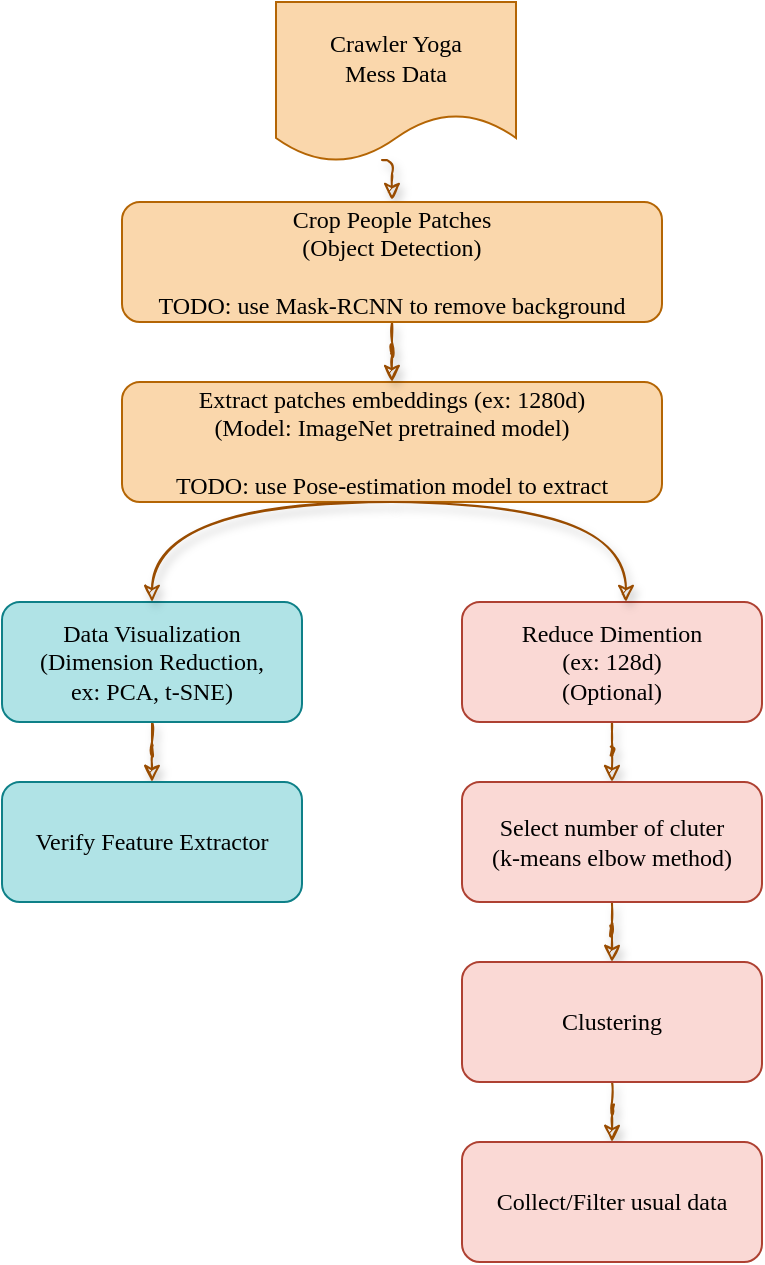 <mxfile>
    <diagram id="BHE6gt0w3P7VTIAxyqEJ" name="Page-1">
        <mxGraphModel dx="505" dy="265" grid="1" gridSize="10" guides="1" tooltips="1" connect="1" arrows="1" fold="1" page="1" pageScale="1" pageWidth="827" pageHeight="1169" math="0" shadow="0">
            <root>
                <mxCell id="0"/>
                <mxCell id="1" parent="0"/>
                <mxCell id="12" style="edgeStyle=orthogonalEdgeStyle;rounded=1;orthogonalLoop=1;jettySize=auto;html=1;entryX=0.5;entryY=0;entryDx=0;entryDy=0;labelBackgroundColor=#000000;sketch=1;shadow=1;strokeColor=#994C00;" parent="1" edge="1">
                    <mxGeometry relative="1" as="geometry">
                        <mxPoint x="270" y="99" as="sourcePoint"/>
                        <mxPoint x="275" y="119" as="targetPoint"/>
                    </mxGeometry>
                </mxCell>
                <mxCell id="2" value="&lt;font face=&quot;Comic Sans MS&quot;&gt;Crawler Yoga &lt;br&gt;Mess Data&lt;/font&gt;" style="shape=document;whiteSpace=wrap;html=1;boundedLbl=1;fillColor=#fad7ac;strokeColor=#b46504;fontColor=#000000;" parent="1" vertex="1">
                    <mxGeometry x="217" y="20" width="120" height="80" as="geometry"/>
                </mxCell>
                <mxCell id="20" style="edgeStyle=orthogonalEdgeStyle;rounded=1;orthogonalLoop=1;jettySize=auto;html=1;entryX=0.5;entryY=0;entryDx=0;entryDy=0;sketch=1;shadow=1;strokeColor=#994C00;" parent="1" source="3" target="6" edge="1">
                    <mxGeometry relative="1" as="geometry"/>
                </mxCell>
                <mxCell id="3" value="Data Visualization&lt;br&gt;(Dimension Reduction, &lt;br&gt;ex: PCA, t-SNE)" style="rounded=1;whiteSpace=wrap;html=1;fillColor=#b0e3e6;strokeColor=#0e8088;fontColor=#000000;fontFamily=Comic Sans MS;" parent="1" vertex="1">
                    <mxGeometry x="80" y="320" width="150" height="60" as="geometry"/>
                </mxCell>
                <mxCell id="4" value="&lt;font face=&quot;Comic Sans MS&quot;&gt;Extract patches embeddings (ex: 1280d)&lt;br&gt;(Model: ImageNet pretrained model)&lt;br&gt;&lt;br&gt;TODO: use Pose-estimation model to extract&lt;/font&gt;" style="rounded=1;whiteSpace=wrap;html=1;fillColor=#fad7ac;strokeColor=#b46504;fontColor=#000000;" parent="1" vertex="1">
                    <mxGeometry x="140" y="210" width="270" height="60" as="geometry"/>
                </mxCell>
                <mxCell id="15" style="edgeStyle=orthogonalEdgeStyle;rounded=1;orthogonalLoop=1;jettySize=auto;html=1;entryX=0.5;entryY=0;entryDx=0;entryDy=0;sketch=1;shadow=1;labelBorderColor=#FFE6CC;strokeColor=#994C00;" parent="1" source="5" target="4" edge="1">
                    <mxGeometry relative="1" as="geometry"/>
                </mxCell>
                <mxCell id="5" value="&lt;font face=&quot;Comic Sans MS&quot;&gt;Crop People Patches&lt;br&gt;(Object Detection)&lt;br&gt;&lt;br&gt;TODO: use Mask-RCNN to remove background&lt;/font&gt;" style="rounded=1;whiteSpace=wrap;html=1;fillColor=#fad7ac;strokeColor=#b46504;fontColor=#000000;" parent="1" vertex="1">
                    <mxGeometry x="140" y="120" width="270" height="60" as="geometry"/>
                </mxCell>
                <mxCell id="6" value="Verify Feature Extractor" style="rounded=1;whiteSpace=wrap;html=1;fillColor=#b0e3e6;strokeColor=#0e8088;fontColor=#000000;fontFamily=Comic Sans MS;" parent="1" vertex="1">
                    <mxGeometry x="80" y="410" width="150" height="60" as="geometry"/>
                </mxCell>
                <mxCell id="21" style="edgeStyle=orthogonalEdgeStyle;rounded=1;orthogonalLoop=1;jettySize=auto;html=1;entryX=0.5;entryY=0;entryDx=0;entryDy=0;sketch=1;shadow=1;strokeColor=#994C00;" parent="1" source="7" target="9" edge="1">
                    <mxGeometry relative="1" as="geometry"/>
                </mxCell>
                <mxCell id="7" value="Reduce Dimention &lt;br&gt;(ex: 128d)&lt;br&gt;(Optional)" style="rounded=1;whiteSpace=wrap;html=1;fillColor=#fad9d5;strokeColor=#ae4132;fontColor=#000000;fontFamily=Comic Sans MS;" parent="1" vertex="1">
                    <mxGeometry x="310" y="320" width="150" height="60" as="geometry"/>
                </mxCell>
                <mxCell id="22" style="edgeStyle=orthogonalEdgeStyle;rounded=1;orthogonalLoop=1;jettySize=auto;html=1;entryX=0.5;entryY=0;entryDx=0;entryDy=0;sketch=1;shadow=1;strokeColor=#994C00;" parent="1" source="9" target="10" edge="1">
                    <mxGeometry relative="1" as="geometry"/>
                </mxCell>
                <mxCell id="9" value="Select number of cluter&lt;br&gt;(k-means elbow method)" style="rounded=1;whiteSpace=wrap;html=1;fillColor=#fad9d5;strokeColor=#ae4132;fontColor=#000000;fontFamily=Comic Sans MS;" parent="1" vertex="1">
                    <mxGeometry x="310" y="410" width="150" height="60" as="geometry"/>
                </mxCell>
                <mxCell id="24" style="edgeStyle=orthogonalEdgeStyle;rounded=1;orthogonalLoop=1;jettySize=auto;html=1;entryX=0.5;entryY=0;entryDx=0;entryDy=0;sketch=1;shadow=1;strokeColor=#994C00;" parent="1" source="10" target="11" edge="1">
                    <mxGeometry relative="1" as="geometry"/>
                </mxCell>
                <mxCell id="10" value="Clustering" style="rounded=1;whiteSpace=wrap;html=1;fillColor=#fad9d5;strokeColor=#ae4132;fontColor=#000000;fontFamily=Comic Sans MS;" parent="1" vertex="1">
                    <mxGeometry x="310" y="500" width="150" height="60" as="geometry"/>
                </mxCell>
                <mxCell id="11" value="Collect/Filter usual data" style="rounded=1;whiteSpace=wrap;html=1;fillColor=#fad9d5;strokeColor=#ae4132;fontColor=#000000;fontFamily=Comic Sans MS;" parent="1" vertex="1">
                    <mxGeometry x="310" y="590" width="150" height="60" as="geometry"/>
                </mxCell>
                <mxCell id="18" value="" style="edgeStyle=elbowEdgeStyle;elbow=horizontal;endArrow=classic;html=1;entryX=0.5;entryY=0;entryDx=0;entryDy=0;exitX=0.5;exitY=1;exitDx=0;exitDy=0;sketch=1;shadow=1;curved=1;strokeColor=#994C00;" parent="1" source="4" target="3" edge="1">
                    <mxGeometry width="50" height="50" relative="1" as="geometry">
                        <mxPoint x="220" y="320" as="sourcePoint"/>
                        <mxPoint x="270" y="270" as="targetPoint"/>
                        <Array as="points">
                            <mxPoint x="155" y="310"/>
                        </Array>
                    </mxGeometry>
                </mxCell>
                <mxCell id="19" value="" style="edgeStyle=elbowEdgeStyle;elbow=horizontal;endArrow=classic;html=1;exitX=0.5;exitY=1;exitDx=0;exitDy=0;sketch=1;shadow=1;curved=1;strokeColor=#994C00;" parent="1" source="4" target="7" edge="1">
                    <mxGeometry width="50" height="50" relative="1" as="geometry">
                        <mxPoint x="392" y="170" as="sourcePoint"/>
                        <mxPoint x="460" y="280" as="targetPoint"/>
                        <Array as="points">
                            <mxPoint x="392" y="250"/>
                        </Array>
                    </mxGeometry>
                </mxCell>
            </root>
        </mxGraphModel>
    </diagram>
</mxfile>
